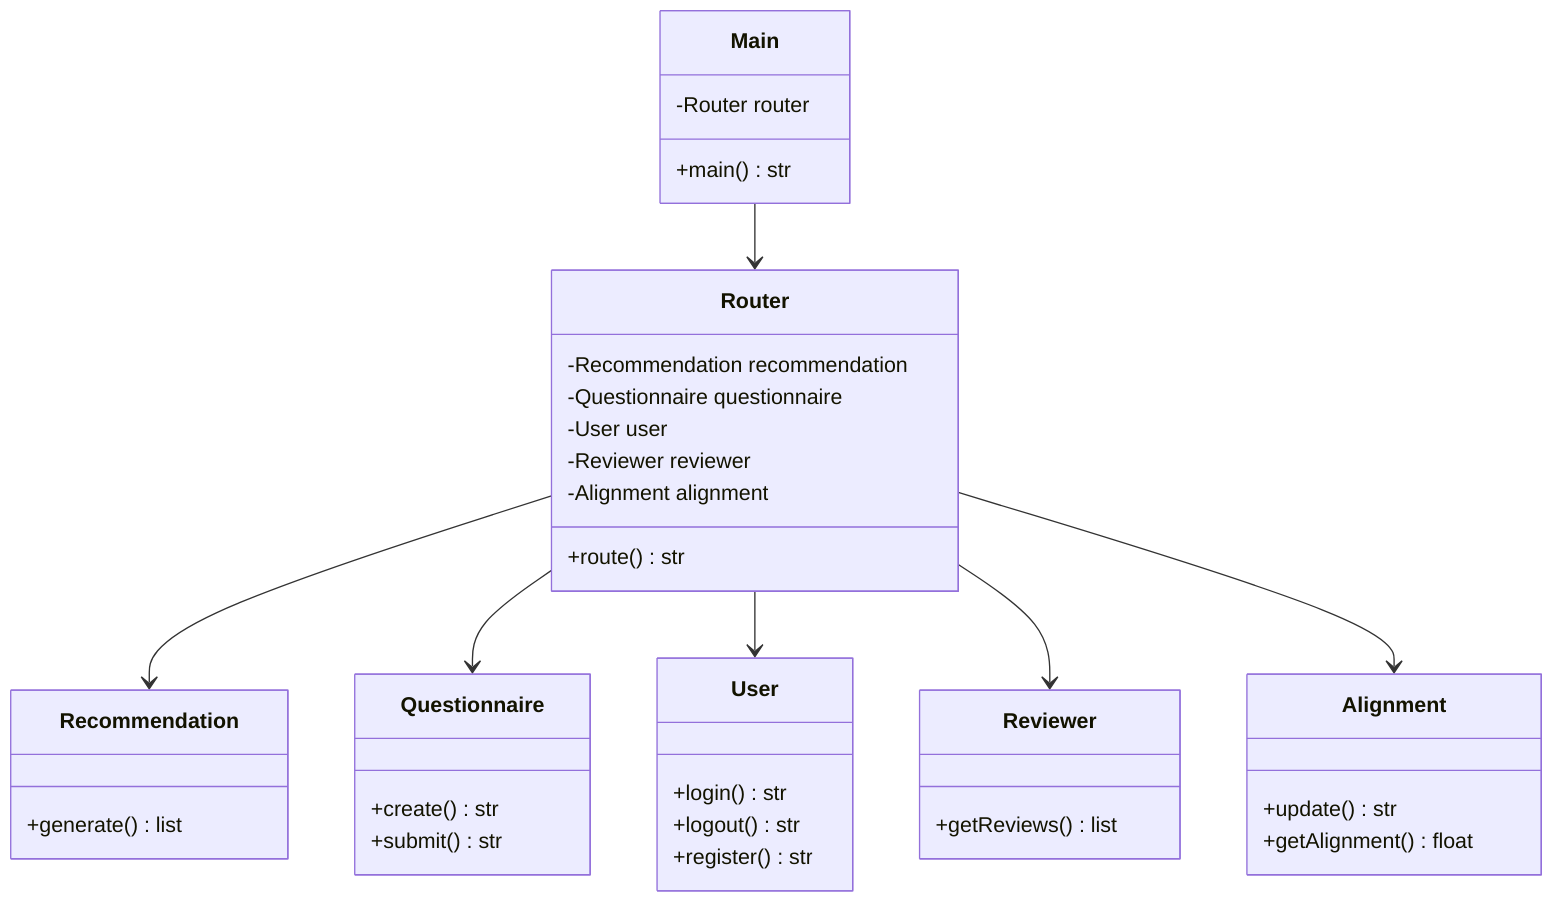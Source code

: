 classDiagram
    class Main {
        -Router router
        +main() str
    }
    class Router {
        -Recommendation recommendation
        -Questionnaire questionnaire
        -User user
        -Reviewer reviewer
        -Alignment alignment
        +route() str
    }
    class Recommendation {
        +generate() list
    }
    class Questionnaire {
        +create() str
        +submit() str
    }
    class User {
        +login() str
        +logout() str
        +register() str
    }
    class Reviewer {
        +getReviews() list
    }
    class Alignment {
        +update() str
        +getAlignment() float
    }
    Main --> Router
    Router --> Recommendation
    Router --> Questionnaire
    Router --> User
    Router --> Reviewer
    Router --> Alignment